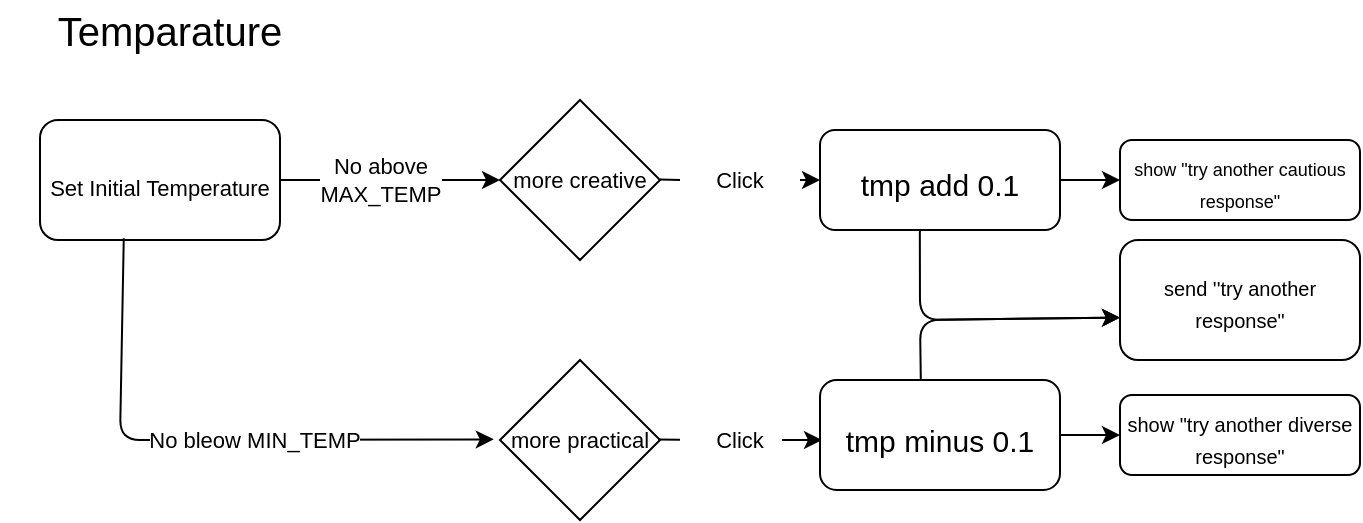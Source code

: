 <mxfile>
    <diagram id="eqgYoycYuR-G9I-fzzEf" name="Page-1">
        <mxGraphModel dx="732" dy="469" grid="1" gridSize="10" guides="1" tooltips="1" connect="1" arrows="1" fold="1" page="1" pageScale="1" pageWidth="827" pageHeight="1169" math="0" shadow="0">
            <root>
                <mxCell id="0"/>
                <mxCell id="1" parent="0"/>
                <mxCell id="6" style="edgeStyle=none;html=1;entryX=0;entryY=0.5;entryDx=0;entryDy=0;fontSize=20;" parent="1" target="16" edge="1">
                    <mxGeometry relative="1" as="geometry">
                        <mxPoint x="200" y="220" as="sourcePoint"/>
                        <mxPoint x="290" y="220" as="targetPoint"/>
                    </mxGeometry>
                </mxCell>
                <mxCell id="24" value="No above &lt;br&gt;MAX_TEMP" style="edgeLabel;html=1;align=center;verticalAlign=middle;resizable=0;points=[];fontSize=11;" vertex="1" connectable="0" parent="6">
                    <mxGeometry x="-0.424" relative="1" as="geometry">
                        <mxPoint x="18" as="offset"/>
                    </mxGeometry>
                </mxCell>
                <mxCell id="3" value="&lt;font style=&quot;font-size: 20px;&quot;&gt;Temparature&lt;/font&gt;" style="text;html=1;strokeColor=none;fillColor=none;align=center;verticalAlign=middle;whiteSpace=wrap;rounded=0;" parent="1" vertex="1">
                    <mxGeometry x="60" y="130" width="170" height="30" as="geometry"/>
                </mxCell>
                <mxCell id="5" value="&lt;p style=&quot;line-height: 60%;&quot;&gt;&lt;font style=&quot;font-size: 10px;&quot;&gt;send ''try another response&quot;&lt;/font&gt;&lt;/p&gt;" style="rounded=1;whiteSpace=wrap;html=1;fontSize=20;align=center;" parent="1" vertex="1">
                    <mxGeometry x="620" y="250" width="120" height="60" as="geometry"/>
                </mxCell>
                <mxCell id="7" value="&lt;font style=&quot;font-size: 11px;&quot;&gt;Set Initial Temperature&lt;/font&gt;" style="rounded=1;whiteSpace=wrap;html=1;fontSize=20;" parent="1" vertex="1">
                    <mxGeometry x="80" y="190" width="120" height="60" as="geometry"/>
                </mxCell>
                <mxCell id="27" style="edgeStyle=none;html=1;exitX=0.416;exitY=0.999;exitDx=0;exitDy=0;entryX=0;entryY=0.646;entryDx=0;entryDy=0;entryPerimeter=0;fontSize=11;exitPerimeter=0;" edge="1" parent="1" source="10" target="5">
                    <mxGeometry relative="1" as="geometry">
                        <Array as="points">
                            <mxPoint x="520" y="290"/>
                        </Array>
                    </mxGeometry>
                </mxCell>
                <mxCell id="32" style="edgeStyle=none;html=1;entryX=0;entryY=0.5;entryDx=0;entryDy=0;fontSize=10;" edge="1" parent="1" source="10" target="31">
                    <mxGeometry relative="1" as="geometry"/>
                </mxCell>
                <mxCell id="10" value="&lt;font style=&quot;font-size: 15px;&quot;&gt;tmp add 0.1&lt;/font&gt;" style="rounded=1;whiteSpace=wrap;html=1;fontSize=20;" parent="1" vertex="1">
                    <mxGeometry x="470" y="195" width="120" height="50" as="geometry"/>
                </mxCell>
                <mxCell id="15" style="edgeStyle=none;html=1;fontSize=15;exitX=0.349;exitY=0.986;exitDx=0;exitDy=0;exitPerimeter=0;entryX=-0.039;entryY=0.496;entryDx=0;entryDy=0;entryPerimeter=0;" parent="1" source="7" target="19" edge="1">
                    <mxGeometry relative="1" as="geometry">
                        <mxPoint x="160" y="290" as="sourcePoint"/>
                        <mxPoint x="300" y="350" as="targetPoint"/>
                        <Array as="points">
                            <mxPoint x="120" y="350"/>
                        </Array>
                    </mxGeometry>
                </mxCell>
                <mxCell id="23" value="No bleow MIN_TEMP" style="edgeLabel;html=1;align=center;verticalAlign=middle;resizable=0;points=[];fontSize=11;" vertex="1" connectable="0" parent="15">
                    <mxGeometry x="0.169" relative="1" as="geometry">
                        <mxPoint as="offset"/>
                    </mxGeometry>
                </mxCell>
                <mxCell id="16" value="&lt;font style=&quot;font-size: 11px;&quot;&gt;more creative&lt;/font&gt;" style="rhombus;whiteSpace=wrap;html=1;" vertex="1" parent="1">
                    <mxGeometry x="310" y="180" width="80" height="80" as="geometry"/>
                </mxCell>
                <mxCell id="17" style="edgeStyle=none;html=1;fontSize=20;startArrow=none;" edge="1" parent="1" source="18">
                    <mxGeometry relative="1" as="geometry">
                        <mxPoint x="390" y="219.75" as="sourcePoint"/>
                        <mxPoint x="470" y="220" as="targetPoint"/>
                    </mxGeometry>
                </mxCell>
                <mxCell id="19" value="&lt;font style=&quot;font-size: 11px;&quot;&gt;more practical&lt;/font&gt;" style="rhombus;whiteSpace=wrap;html=1;" vertex="1" parent="1">
                    <mxGeometry x="310" y="310" width="80" height="80" as="geometry"/>
                </mxCell>
                <mxCell id="21" style="edgeStyle=none;html=1;fontSize=20;startArrow=none;" edge="1" parent="1">
                    <mxGeometry relative="1" as="geometry">
                        <mxPoint x="451" y="350" as="sourcePoint"/>
                        <mxPoint x="471" y="350" as="targetPoint"/>
                    </mxGeometry>
                </mxCell>
                <mxCell id="28" style="edgeStyle=none;html=1;fontSize=11;exitX=0.42;exitY=-0.005;exitDx=0;exitDy=0;exitPerimeter=0;entryX=0;entryY=0.647;entryDx=0;entryDy=0;entryPerimeter=0;" edge="1" parent="1" source="22" target="5">
                    <mxGeometry relative="1" as="geometry">
                        <mxPoint x="630" y="300" as="targetPoint"/>
                        <Array as="points">
                            <mxPoint x="520" y="290"/>
                        </Array>
                    </mxGeometry>
                </mxCell>
                <mxCell id="30" style="edgeStyle=none;html=1;entryX=0;entryY=0.5;entryDx=0;entryDy=0;fontSize=10;" edge="1" parent="1" source="22" target="29">
                    <mxGeometry relative="1" as="geometry"/>
                </mxCell>
                <mxCell id="22" value="&lt;font style=&quot;font-size: 15px;&quot;&gt;tmp minus 0.1&lt;/font&gt;" style="rounded=1;whiteSpace=wrap;html=1;fontSize=20;" vertex="1" parent="1">
                    <mxGeometry x="470" y="320" width="120" height="55" as="geometry"/>
                </mxCell>
                <mxCell id="25" value="" style="edgeStyle=none;html=1;entryX=0;entryY=0.5;entryDx=0;entryDy=0;fontSize=20;endArrow=none;" edge="1" parent="1" target="18">
                    <mxGeometry relative="1" as="geometry">
                        <mxPoint x="390" y="219.75" as="sourcePoint"/>
                        <mxPoint x="480" y="219.75" as="targetPoint"/>
                    </mxGeometry>
                </mxCell>
                <mxCell id="18" value="Click" style="text;html=1;strokeColor=none;fillColor=none;align=center;verticalAlign=middle;whiteSpace=wrap;rounded=0;fontSize=11;" vertex="1" parent="1">
                    <mxGeometry x="400" y="205" width="60" height="30" as="geometry"/>
                </mxCell>
                <mxCell id="26" value="" style="edgeStyle=none;html=1;fontSize=20;endArrow=none;" edge="1" parent="1" target="20">
                    <mxGeometry relative="1" as="geometry">
                        <mxPoint x="389" y="349.75" as="sourcePoint"/>
                        <mxPoint x="480" y="350" as="targetPoint"/>
                    </mxGeometry>
                </mxCell>
                <mxCell id="20" value="Click" style="text;html=1;strokeColor=none;fillColor=none;align=center;verticalAlign=middle;whiteSpace=wrap;rounded=0;fontSize=11;" vertex="1" parent="1">
                    <mxGeometry x="400" y="335" width="60" height="30" as="geometry"/>
                </mxCell>
                <mxCell id="29" value="&lt;p style=&quot;line-height: 60%;&quot;&gt;&lt;font style=&quot;font-size: 10px;&quot;&gt;show &quot;try another diverse response&quot;&lt;/font&gt;&lt;/p&gt;" style="rounded=1;whiteSpace=wrap;html=1;fontSize=20;align=center;" vertex="1" parent="1">
                    <mxGeometry x="620" y="327.5" width="120" height="40" as="geometry"/>
                </mxCell>
                <mxCell id="31" value="&lt;p style=&quot;line-height: 60%;&quot;&gt;&lt;font style=&quot;font-size: 9px;&quot;&gt;show &quot;try another&amp;nbsp;cautious response&quot;&lt;/font&gt;&lt;/p&gt;" style="rounded=1;whiteSpace=wrap;html=1;fontSize=20;align=center;" vertex="1" parent="1">
                    <mxGeometry x="620" y="200" width="120" height="40" as="geometry"/>
                </mxCell>
            </root>
        </mxGraphModel>
    </diagram>
</mxfile>
